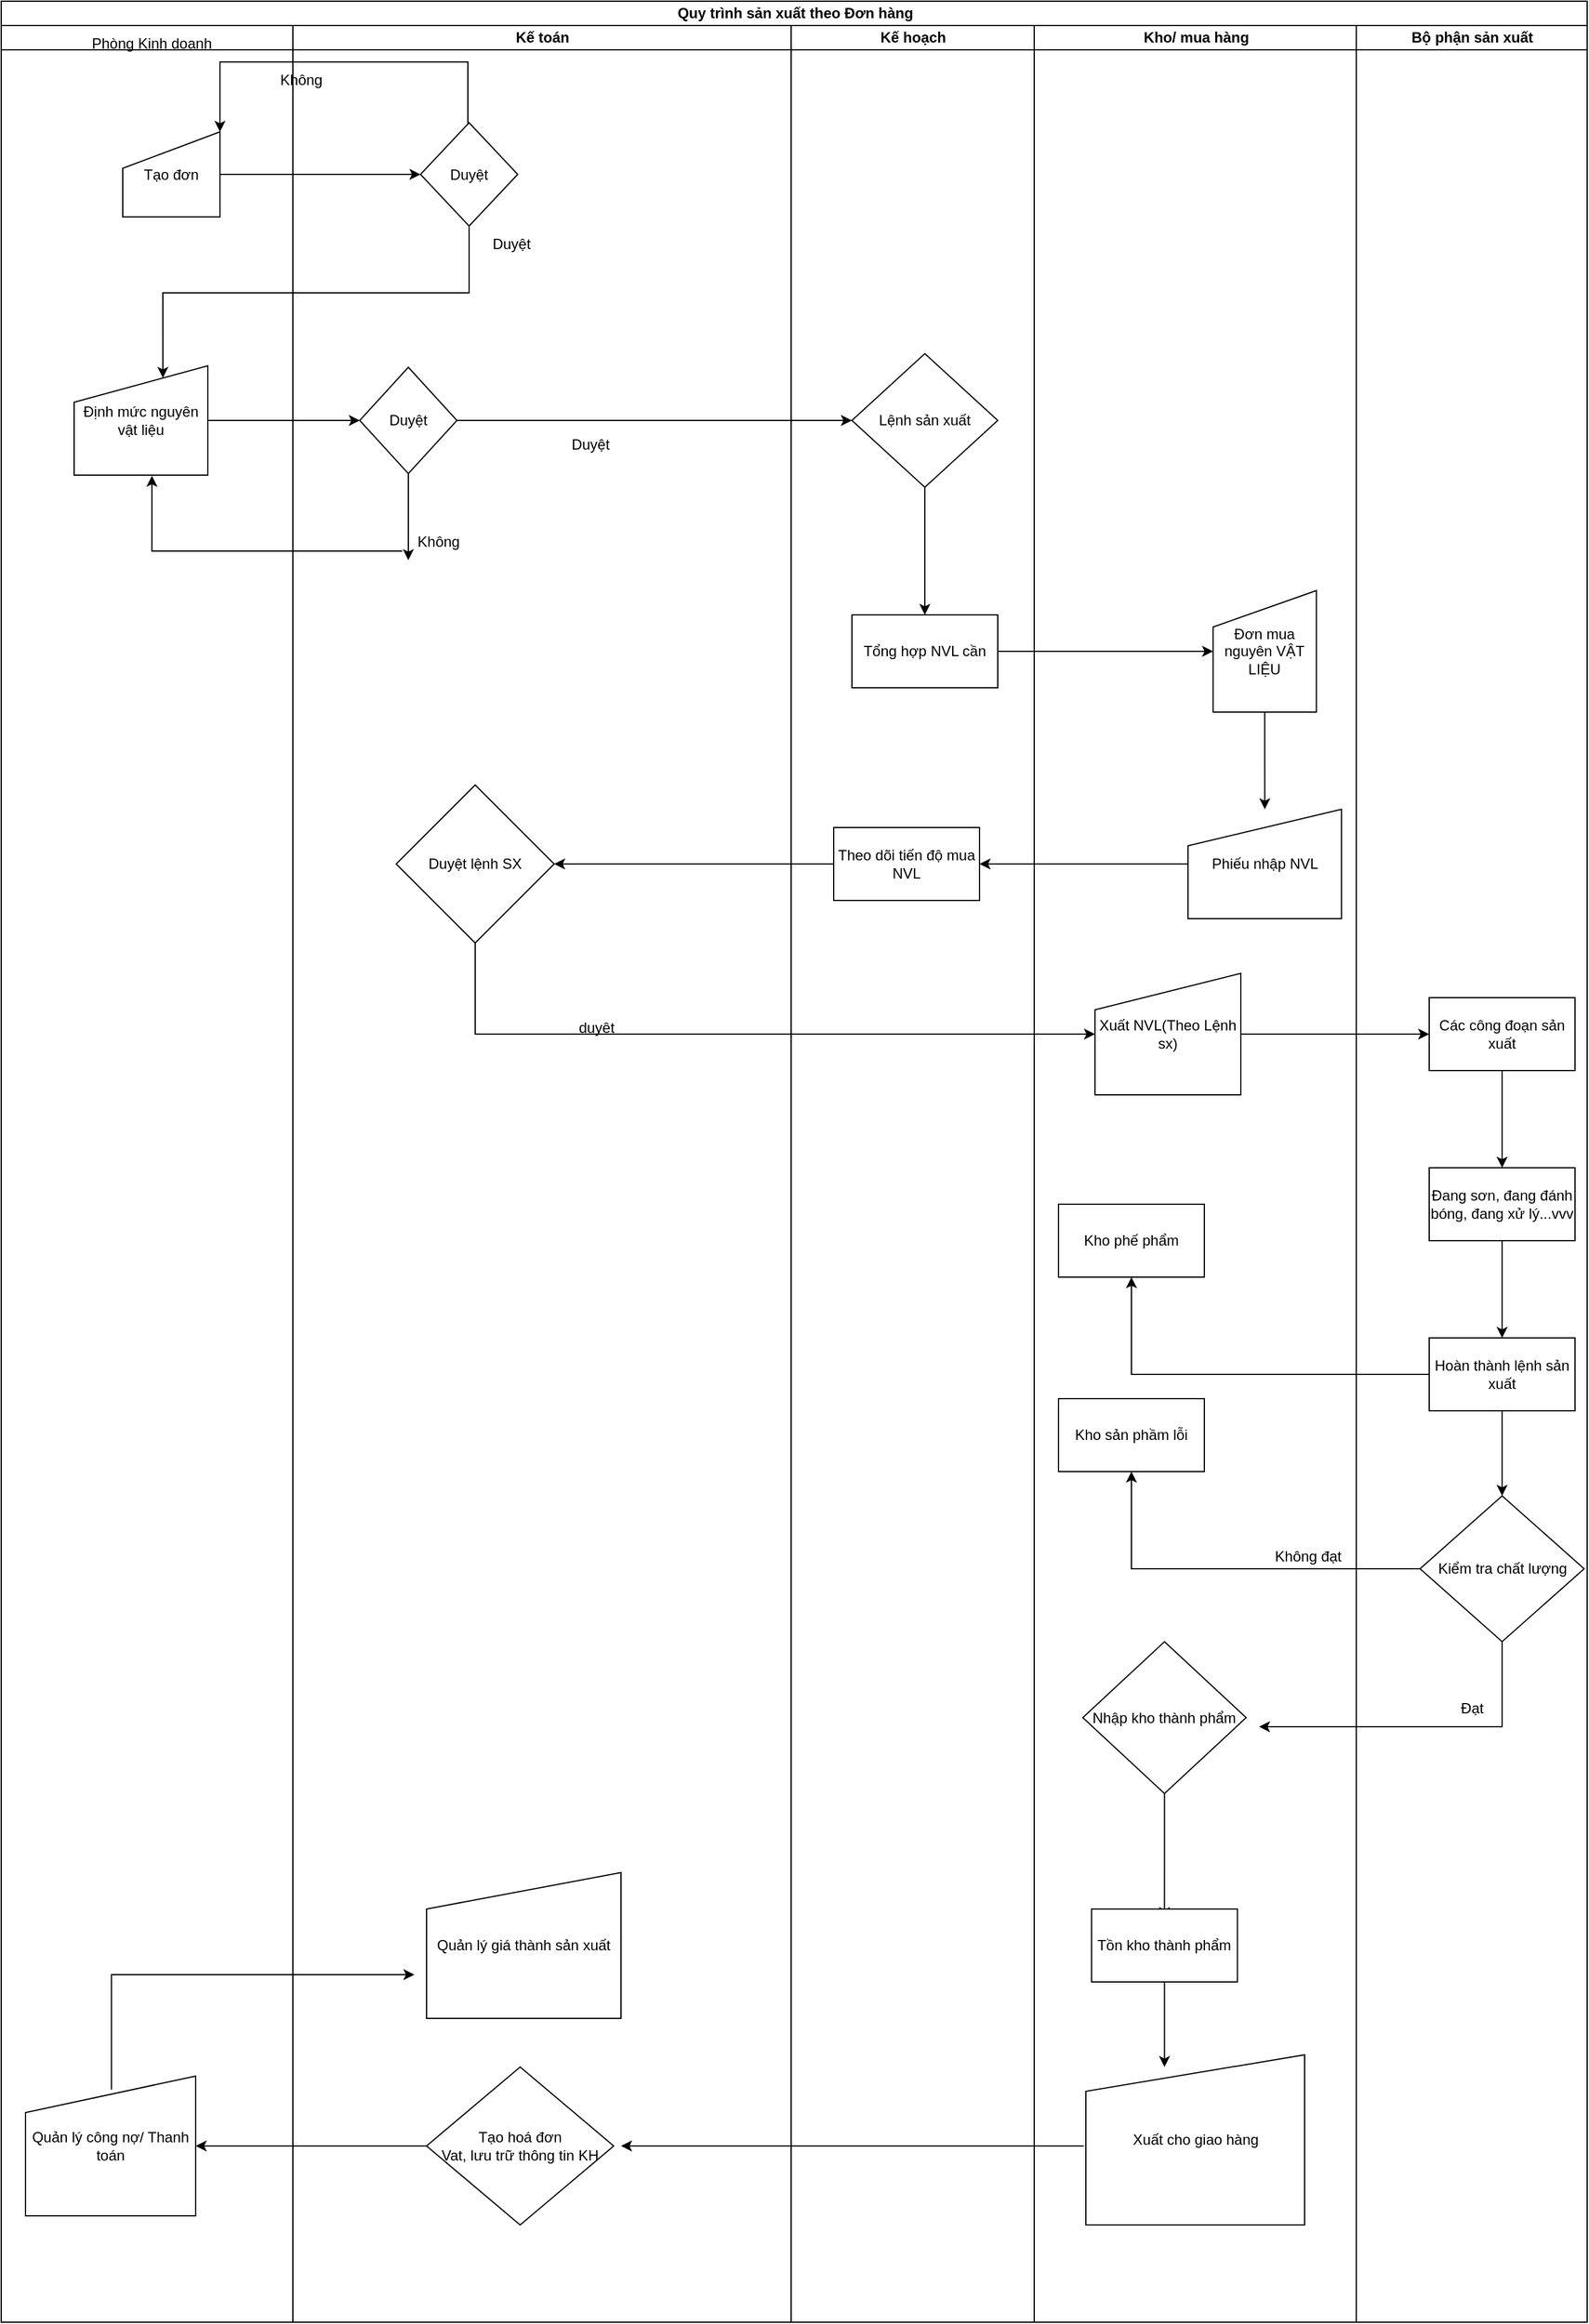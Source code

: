 <mxfile version="20.8.23" type="github">
  <diagram name="Trang-1" id="Dna0exL9Sc0_nZnTrbU0">
    <mxGraphModel dx="2812" dy="2357" grid="1" gridSize="10" guides="1" tooltips="1" connect="1" arrows="1" fold="1" page="1" pageScale="1" pageWidth="827" pageHeight="1169" math="0" shadow="0">
      <root>
        <mxCell id="0" />
        <mxCell id="1" parent="0" />
        <mxCell id="FnkpJSt_Z25aJlGgbgEB-22" value="Quy trình sản xuất theo Đơn hàng" style="swimlane;childLayout=stackLayout;resizeParent=1;resizeParentMax=0;startSize=20;html=1;" vertex="1" parent="1">
          <mxGeometry x="310" y="-1020" width="1305" height="1910" as="geometry" />
        </mxCell>
        <mxCell id="FnkpJSt_Z25aJlGgbgEB-23" value="" style="swimlane;startSize=20;html=1;" vertex="1" parent="FnkpJSt_Z25aJlGgbgEB-22">
          <mxGeometry y="20" width="650" height="1890" as="geometry" />
        </mxCell>
        <mxCell id="FnkpJSt_Z25aJlGgbgEB-28" value="Tạo đơn" style="shape=manualInput;whiteSpace=wrap;html=1;" vertex="1" parent="FnkpJSt_Z25aJlGgbgEB-23">
          <mxGeometry x="100" y="87.5" width="80" height="70" as="geometry" />
        </mxCell>
        <mxCell id="FnkpJSt_Z25aJlGgbgEB-37" value="Định mức nguyên vật liệu" style="shape=manualInput;whiteSpace=wrap;html=1;" vertex="1" parent="FnkpJSt_Z25aJlGgbgEB-23">
          <mxGeometry x="60" y="280" width="110" height="90" as="geometry" />
        </mxCell>
        <mxCell id="FnkpJSt_Z25aJlGgbgEB-24" value="Kế toán" style="swimlane;startSize=20;html=1;" vertex="1" parent="FnkpJSt_Z25aJlGgbgEB-23">
          <mxGeometry x="240" width="410" height="1890" as="geometry" />
        </mxCell>
        <mxCell id="FnkpJSt_Z25aJlGgbgEB-29" value="Duyệt" style="rhombus;whiteSpace=wrap;html=1;" vertex="1" parent="FnkpJSt_Z25aJlGgbgEB-24">
          <mxGeometry x="105" y="80" width="80" height="85" as="geometry" />
        </mxCell>
        <mxCell id="FnkpJSt_Z25aJlGgbgEB-35" value="Không" style="text;html=1;strokeColor=none;fillColor=none;align=center;verticalAlign=middle;whiteSpace=wrap;rounded=0;" vertex="1" parent="FnkpJSt_Z25aJlGgbgEB-24">
          <mxGeometry x="-50" y="30" width="114" height="30" as="geometry" />
        </mxCell>
        <mxCell id="FnkpJSt_Z25aJlGgbgEB-40" value="Duyệt" style="text;html=1;strokeColor=none;fillColor=none;align=center;verticalAlign=middle;whiteSpace=wrap;rounded=0;" vertex="1" parent="FnkpJSt_Z25aJlGgbgEB-24">
          <mxGeometry x="150" y="165" width="60" height="30" as="geometry" />
        </mxCell>
        <mxCell id="FnkpJSt_Z25aJlGgbgEB-114" style="edgeStyle=orthogonalEdgeStyle;rounded=0;orthogonalLoop=1;jettySize=auto;html=1;" edge="1" parent="FnkpJSt_Z25aJlGgbgEB-24" source="FnkpJSt_Z25aJlGgbgEB-44">
          <mxGeometry relative="1" as="geometry">
            <mxPoint x="95" y="440" as="targetPoint" />
          </mxGeometry>
        </mxCell>
        <mxCell id="FnkpJSt_Z25aJlGgbgEB-44" value="Duyệt" style="rhombus;whiteSpace=wrap;html=1;" vertex="1" parent="FnkpJSt_Z25aJlGgbgEB-24">
          <mxGeometry x="55" y="281.25" width="80" height="87.5" as="geometry" />
        </mxCell>
        <mxCell id="FnkpJSt_Z25aJlGgbgEB-47" value="Không" style="text;html=1;strokeColor=none;fillColor=none;align=center;verticalAlign=middle;whiteSpace=wrap;rounded=0;" vertex="1" parent="FnkpJSt_Z25aJlGgbgEB-24">
          <mxGeometry x="90" y="410" width="60" height="30" as="geometry" />
        </mxCell>
        <mxCell id="FnkpJSt_Z25aJlGgbgEB-50" value="Duyệt" style="text;html=1;strokeColor=none;fillColor=none;align=center;verticalAlign=middle;whiteSpace=wrap;rounded=0;" vertex="1" parent="FnkpJSt_Z25aJlGgbgEB-24">
          <mxGeometry x="215" y="330" width="60" height="30" as="geometry" />
        </mxCell>
        <mxCell id="FnkpJSt_Z25aJlGgbgEB-60" value="Duyệt lệnh SX" style="rhombus;whiteSpace=wrap;html=1;" vertex="1" parent="FnkpJSt_Z25aJlGgbgEB-24">
          <mxGeometry x="85" y="625" width="130" height="130" as="geometry" />
        </mxCell>
        <mxCell id="FnkpJSt_Z25aJlGgbgEB-97" value="Tạo hoá đơn&lt;br&gt;Vat, lưu trữ thông tin KH" style="rhombus;whiteSpace=wrap;html=1;" vertex="1" parent="FnkpJSt_Z25aJlGgbgEB-24">
          <mxGeometry x="110" y="1680" width="154" height="130" as="geometry" />
        </mxCell>
        <mxCell id="FnkpJSt_Z25aJlGgbgEB-102" value="Quản lý giá thành sản xuất&lt;br&gt;" style="shape=manualInput;whiteSpace=wrap;html=1;" vertex="1" parent="FnkpJSt_Z25aJlGgbgEB-24">
          <mxGeometry x="110" y="1520" width="160" height="120" as="geometry" />
        </mxCell>
        <mxCell id="FnkpJSt_Z25aJlGgbgEB-30" value="" style="edgeStyle=orthogonalEdgeStyle;rounded=0;orthogonalLoop=1;jettySize=auto;html=1;" edge="1" parent="FnkpJSt_Z25aJlGgbgEB-23" source="FnkpJSt_Z25aJlGgbgEB-28" target="FnkpJSt_Z25aJlGgbgEB-29">
          <mxGeometry relative="1" as="geometry" />
        </mxCell>
        <mxCell id="FnkpJSt_Z25aJlGgbgEB-33" style="edgeStyle=orthogonalEdgeStyle;rounded=0;orthogonalLoop=1;jettySize=auto;html=1;exitX=0.5;exitY=0;exitDx=0;exitDy=0;entryX=1;entryY=0;entryDx=0;entryDy=0;" edge="1" parent="FnkpJSt_Z25aJlGgbgEB-23" source="FnkpJSt_Z25aJlGgbgEB-29" target="FnkpJSt_Z25aJlGgbgEB-28">
          <mxGeometry relative="1" as="geometry">
            <mxPoint x="160" y="30" as="targetPoint" />
            <Array as="points">
              <mxPoint x="384" y="30" />
              <mxPoint x="180" y="30" />
            </Array>
          </mxGeometry>
        </mxCell>
        <mxCell id="FnkpJSt_Z25aJlGgbgEB-45" value="" style="edgeStyle=orthogonalEdgeStyle;rounded=0;orthogonalLoop=1;jettySize=auto;html=1;" edge="1" parent="FnkpJSt_Z25aJlGgbgEB-23" source="FnkpJSt_Z25aJlGgbgEB-37" target="FnkpJSt_Z25aJlGgbgEB-44">
          <mxGeometry relative="1" as="geometry" />
        </mxCell>
        <mxCell id="FnkpJSt_Z25aJlGgbgEB-101" style="edgeStyle=orthogonalEdgeStyle;rounded=0;orthogonalLoop=1;jettySize=auto;html=1;exitX=0.505;exitY=0.097;exitDx=0;exitDy=0;exitPerimeter=0;" edge="1" parent="FnkpJSt_Z25aJlGgbgEB-23" source="FnkpJSt_Z25aJlGgbgEB-100">
          <mxGeometry relative="1" as="geometry">
            <mxPoint x="340" y="1604" as="targetPoint" />
            <Array as="points">
              <mxPoint x="91" y="1604" />
            </Array>
          </mxGeometry>
        </mxCell>
        <mxCell id="FnkpJSt_Z25aJlGgbgEB-100" value="Quản lý công nợ/ Thanh toán" style="shape=manualInput;whiteSpace=wrap;html=1;" vertex="1" parent="FnkpJSt_Z25aJlGgbgEB-23">
          <mxGeometry x="20" y="1687.5" width="140" height="115" as="geometry" />
        </mxCell>
        <mxCell id="FnkpJSt_Z25aJlGgbgEB-99" style="edgeStyle=orthogonalEdgeStyle;rounded=0;orthogonalLoop=1;jettySize=auto;html=1;" edge="1" parent="FnkpJSt_Z25aJlGgbgEB-23" source="FnkpJSt_Z25aJlGgbgEB-97" target="FnkpJSt_Z25aJlGgbgEB-100">
          <mxGeometry relative="1" as="geometry">
            <mxPoint x="120" y="1745" as="targetPoint" />
          </mxGeometry>
        </mxCell>
        <mxCell id="FnkpJSt_Z25aJlGgbgEB-109" value="Phòng Kinh doanh" style="text;html=1;strokeColor=none;fillColor=none;align=center;verticalAlign=middle;whiteSpace=wrap;rounded=0;" vertex="1" parent="FnkpJSt_Z25aJlGgbgEB-23">
          <mxGeometry x="54" width="140" height="30" as="geometry" />
        </mxCell>
        <mxCell id="FnkpJSt_Z25aJlGgbgEB-110" style="edgeStyle=orthogonalEdgeStyle;rounded=0;orthogonalLoop=1;jettySize=auto;html=1;entryX=0.664;entryY=0.111;entryDx=0;entryDy=0;entryPerimeter=0;" edge="1" parent="FnkpJSt_Z25aJlGgbgEB-23" source="FnkpJSt_Z25aJlGgbgEB-29" target="FnkpJSt_Z25aJlGgbgEB-37">
          <mxGeometry relative="1" as="geometry">
            <Array as="points">
              <mxPoint x="385" y="220" />
              <mxPoint x="133" y="220" />
            </Array>
          </mxGeometry>
        </mxCell>
        <mxCell id="FnkpJSt_Z25aJlGgbgEB-116" style="edgeStyle=orthogonalEdgeStyle;rounded=0;orthogonalLoop=1;jettySize=auto;html=1;exitX=0;exitY=0.75;exitDx=0;exitDy=0;entryX=0.582;entryY=1.006;entryDx=0;entryDy=0;entryPerimeter=0;" edge="1" parent="FnkpJSt_Z25aJlGgbgEB-23" source="FnkpJSt_Z25aJlGgbgEB-47" target="FnkpJSt_Z25aJlGgbgEB-37">
          <mxGeometry relative="1" as="geometry" />
        </mxCell>
        <mxCell id="FnkpJSt_Z25aJlGgbgEB-25" value="Kế hoạch" style="swimlane;startSize=20;html=1;" vertex="1" parent="FnkpJSt_Z25aJlGgbgEB-22">
          <mxGeometry x="650" y="20" width="200" height="1890" as="geometry" />
        </mxCell>
        <mxCell id="FnkpJSt_Z25aJlGgbgEB-52" value="" style="edgeStyle=orthogonalEdgeStyle;rounded=0;orthogonalLoop=1;jettySize=auto;html=1;" edge="1" parent="FnkpJSt_Z25aJlGgbgEB-25" source="FnkpJSt_Z25aJlGgbgEB-48" target="FnkpJSt_Z25aJlGgbgEB-51">
          <mxGeometry relative="1" as="geometry" />
        </mxCell>
        <mxCell id="FnkpJSt_Z25aJlGgbgEB-48" value="Lệnh sản xuất" style="rhombus;whiteSpace=wrap;html=1;" vertex="1" parent="FnkpJSt_Z25aJlGgbgEB-25">
          <mxGeometry x="50" y="270" width="120" height="110" as="geometry" />
        </mxCell>
        <mxCell id="FnkpJSt_Z25aJlGgbgEB-51" value="Tổng hợp NVL cần" style="whiteSpace=wrap;html=1;" vertex="1" parent="FnkpJSt_Z25aJlGgbgEB-25">
          <mxGeometry x="50" y="485" width="120" height="60" as="geometry" />
        </mxCell>
        <mxCell id="FnkpJSt_Z25aJlGgbgEB-58" value="Theo dõi tiến độ mua NVL" style="whiteSpace=wrap;html=1;" vertex="1" parent="FnkpJSt_Z25aJlGgbgEB-25">
          <mxGeometry x="35" y="660" width="120" height="60" as="geometry" />
        </mxCell>
        <mxCell id="FnkpJSt_Z25aJlGgbgEB-26" value="Kho/ mua hàng" style="swimlane;startSize=20;html=1;" vertex="1" parent="FnkpJSt_Z25aJlGgbgEB-22">
          <mxGeometry x="850" y="20" width="265" height="1890" as="geometry" />
        </mxCell>
        <mxCell id="FnkpJSt_Z25aJlGgbgEB-55" value="" style="edgeStyle=orthogonalEdgeStyle;rounded=0;orthogonalLoop=1;jettySize=auto;html=1;" edge="1" parent="FnkpJSt_Z25aJlGgbgEB-26" source="FnkpJSt_Z25aJlGgbgEB-53" target="FnkpJSt_Z25aJlGgbgEB-54">
          <mxGeometry relative="1" as="geometry" />
        </mxCell>
        <mxCell id="FnkpJSt_Z25aJlGgbgEB-53" value="Đơn mua nguyên VẬT LIỆU" style="shape=manualInput;whiteSpace=wrap;html=1;" vertex="1" parent="FnkpJSt_Z25aJlGgbgEB-26">
          <mxGeometry x="147.19" y="465" width="85" height="100" as="geometry" />
        </mxCell>
        <mxCell id="FnkpJSt_Z25aJlGgbgEB-54" value="Phiếu nhập NVL" style="shape=manualInput;whiteSpace=wrap;html=1;" vertex="1" parent="FnkpJSt_Z25aJlGgbgEB-26">
          <mxGeometry x="126.56" y="645" width="126.25" height="90" as="geometry" />
        </mxCell>
        <mxCell id="FnkpJSt_Z25aJlGgbgEB-63" value="Xuất NVL(Theo Lệnh sx)" style="shape=manualInput;whiteSpace=wrap;html=1;" vertex="1" parent="FnkpJSt_Z25aJlGgbgEB-26">
          <mxGeometry x="50" y="780" width="120" height="100" as="geometry" />
        </mxCell>
        <mxCell id="FnkpJSt_Z25aJlGgbgEB-78" value="Kho sản phầm lỗi" style="whiteSpace=wrap;html=1;" vertex="1" parent="FnkpJSt_Z25aJlGgbgEB-26">
          <mxGeometry x="20.0" y="1130" width="120" height="60" as="geometry" />
        </mxCell>
        <mxCell id="FnkpJSt_Z25aJlGgbgEB-81" value="Kho phế phẩm" style="rounded=0;whiteSpace=wrap;html=1;" vertex="1" parent="FnkpJSt_Z25aJlGgbgEB-26">
          <mxGeometry x="20" y="970" width="120" height="60" as="geometry" />
        </mxCell>
        <mxCell id="FnkpJSt_Z25aJlGgbgEB-89" value="" style="edgeStyle=orthogonalEdgeStyle;rounded=0;orthogonalLoop=1;jettySize=auto;html=1;" edge="1" parent="FnkpJSt_Z25aJlGgbgEB-26" source="FnkpJSt_Z25aJlGgbgEB-86">
          <mxGeometry relative="1" as="geometry">
            <mxPoint x="107.19" y="1557.5" as="targetPoint" />
          </mxGeometry>
        </mxCell>
        <mxCell id="FnkpJSt_Z25aJlGgbgEB-86" value="Nhập kho thành phẩm" style="rhombus;whiteSpace=wrap;html=1;" vertex="1" parent="FnkpJSt_Z25aJlGgbgEB-26">
          <mxGeometry x="40" y="1330" width="134.38" height="125" as="geometry" />
        </mxCell>
        <mxCell id="FnkpJSt_Z25aJlGgbgEB-82" value="Không đạt" style="text;html=1;align=center;verticalAlign=middle;resizable=0;points=[];autosize=1;strokeColor=none;fillColor=none;" vertex="1" parent="FnkpJSt_Z25aJlGgbgEB-26">
          <mxGeometry x="185" y="1245" width="80" height="30" as="geometry" />
        </mxCell>
        <mxCell id="FnkpJSt_Z25aJlGgbgEB-94" value="" style="edgeStyle=orthogonalEdgeStyle;rounded=0;orthogonalLoop=1;jettySize=auto;html=1;" edge="1" parent="FnkpJSt_Z25aJlGgbgEB-26" source="FnkpJSt_Z25aJlGgbgEB-92">
          <mxGeometry relative="1" as="geometry">
            <mxPoint x="107.2" y="1680.015" as="targetPoint" />
          </mxGeometry>
        </mxCell>
        <mxCell id="FnkpJSt_Z25aJlGgbgEB-92" value="Tồn kho thành phẩm" style="rounded=0;whiteSpace=wrap;html=1;" vertex="1" parent="FnkpJSt_Z25aJlGgbgEB-26">
          <mxGeometry x="47.19" y="1550" width="120" height="60" as="geometry" />
        </mxCell>
        <mxCell id="FnkpJSt_Z25aJlGgbgEB-95" style="edgeStyle=orthogonalEdgeStyle;rounded=0;orthogonalLoop=1;jettySize=auto;html=1;" edge="1" parent="FnkpJSt_Z25aJlGgbgEB-26">
          <mxGeometry relative="1" as="geometry">
            <mxPoint x="-340" y="1745" as="targetPoint" />
            <mxPoint x="40.78" y="1745" as="sourcePoint" />
          </mxGeometry>
        </mxCell>
        <mxCell id="FnkpJSt_Z25aJlGgbgEB-98" value="Xuất cho giao hàng" style="shape=manualInput;whiteSpace=wrap;html=1;" vertex="1" parent="FnkpJSt_Z25aJlGgbgEB-26">
          <mxGeometry x="42.5" y="1670" width="180" height="140" as="geometry" />
        </mxCell>
        <mxCell id="FnkpJSt_Z25aJlGgbgEB-27" value="Bộ phận sản xuất" style="swimlane;startSize=20;html=1;" vertex="1" parent="FnkpJSt_Z25aJlGgbgEB-22">
          <mxGeometry x="1115" y="20" width="190" height="1890" as="geometry" />
        </mxCell>
        <mxCell id="FnkpJSt_Z25aJlGgbgEB-67" value="" style="edgeStyle=orthogonalEdgeStyle;rounded=0;orthogonalLoop=1;jettySize=auto;html=1;" edge="1" parent="FnkpJSt_Z25aJlGgbgEB-27" source="FnkpJSt_Z25aJlGgbgEB-64" target="FnkpJSt_Z25aJlGgbgEB-66">
          <mxGeometry relative="1" as="geometry" />
        </mxCell>
        <mxCell id="FnkpJSt_Z25aJlGgbgEB-64" value="Các công đoạn sản xuất" style="whiteSpace=wrap;html=1;" vertex="1" parent="FnkpJSt_Z25aJlGgbgEB-27">
          <mxGeometry x="60" y="800" width="120" height="60" as="geometry" />
        </mxCell>
        <mxCell id="FnkpJSt_Z25aJlGgbgEB-69" value="" style="edgeStyle=orthogonalEdgeStyle;rounded=0;orthogonalLoop=1;jettySize=auto;html=1;" edge="1" parent="FnkpJSt_Z25aJlGgbgEB-27" source="FnkpJSt_Z25aJlGgbgEB-66" target="FnkpJSt_Z25aJlGgbgEB-68">
          <mxGeometry relative="1" as="geometry" />
        </mxCell>
        <mxCell id="FnkpJSt_Z25aJlGgbgEB-66" value="Đang sơn, đang đánh bóng, đang xử lý...vvv" style="whiteSpace=wrap;html=1;" vertex="1" parent="FnkpJSt_Z25aJlGgbgEB-27">
          <mxGeometry x="60" y="940" width="120" height="60" as="geometry" />
        </mxCell>
        <mxCell id="FnkpJSt_Z25aJlGgbgEB-77" value="" style="edgeStyle=orthogonalEdgeStyle;rounded=0;orthogonalLoop=1;jettySize=auto;html=1;" edge="1" parent="FnkpJSt_Z25aJlGgbgEB-27" source="FnkpJSt_Z25aJlGgbgEB-68" target="FnkpJSt_Z25aJlGgbgEB-76">
          <mxGeometry relative="1" as="geometry" />
        </mxCell>
        <mxCell id="FnkpJSt_Z25aJlGgbgEB-68" value="Hoàn thành lệnh sản xuất" style="whiteSpace=wrap;html=1;" vertex="1" parent="FnkpJSt_Z25aJlGgbgEB-27">
          <mxGeometry x="60" y="1080" width="120" height="60" as="geometry" />
        </mxCell>
        <mxCell id="FnkpJSt_Z25aJlGgbgEB-83" style="edgeStyle=orthogonalEdgeStyle;rounded=0;orthogonalLoop=1;jettySize=auto;html=1;" edge="1" parent="FnkpJSt_Z25aJlGgbgEB-27" source="FnkpJSt_Z25aJlGgbgEB-76">
          <mxGeometry relative="1" as="geometry">
            <mxPoint x="-80" y="1400" as="targetPoint" />
            <Array as="points">
              <mxPoint x="120" y="1400" />
            </Array>
          </mxGeometry>
        </mxCell>
        <mxCell id="FnkpJSt_Z25aJlGgbgEB-76" value="Kiểm tra chất lượng" style="rhombus;whiteSpace=wrap;html=1;" vertex="1" parent="FnkpJSt_Z25aJlGgbgEB-27">
          <mxGeometry x="52.5" y="1210" width="135" height="120" as="geometry" />
        </mxCell>
        <mxCell id="FnkpJSt_Z25aJlGgbgEB-84" value="Đạt" style="text;html=1;align=center;verticalAlign=middle;resizable=0;points=[];autosize=1;strokeColor=none;fillColor=none;" vertex="1" parent="FnkpJSt_Z25aJlGgbgEB-27">
          <mxGeometry x="75" y="1370" width="40" height="30" as="geometry" />
        </mxCell>
        <mxCell id="FnkpJSt_Z25aJlGgbgEB-49" value="" style="edgeStyle=orthogonalEdgeStyle;rounded=0;orthogonalLoop=1;jettySize=auto;html=1;" edge="1" parent="FnkpJSt_Z25aJlGgbgEB-22" source="FnkpJSt_Z25aJlGgbgEB-44" target="FnkpJSt_Z25aJlGgbgEB-48">
          <mxGeometry relative="1" as="geometry" />
        </mxCell>
        <mxCell id="FnkpJSt_Z25aJlGgbgEB-56" value="" style="edgeStyle=orthogonalEdgeStyle;rounded=0;orthogonalLoop=1;jettySize=auto;html=1;" edge="1" parent="FnkpJSt_Z25aJlGgbgEB-22" source="FnkpJSt_Z25aJlGgbgEB-51" target="FnkpJSt_Z25aJlGgbgEB-53">
          <mxGeometry relative="1" as="geometry" />
        </mxCell>
        <mxCell id="FnkpJSt_Z25aJlGgbgEB-59" value="" style="edgeStyle=orthogonalEdgeStyle;rounded=0;orthogonalLoop=1;jettySize=auto;html=1;" edge="1" parent="FnkpJSt_Z25aJlGgbgEB-22" source="FnkpJSt_Z25aJlGgbgEB-54" target="FnkpJSt_Z25aJlGgbgEB-58">
          <mxGeometry relative="1" as="geometry" />
        </mxCell>
        <mxCell id="FnkpJSt_Z25aJlGgbgEB-61" value="" style="edgeStyle=orthogonalEdgeStyle;rounded=0;orthogonalLoop=1;jettySize=auto;html=1;" edge="1" parent="FnkpJSt_Z25aJlGgbgEB-22" source="FnkpJSt_Z25aJlGgbgEB-58" target="FnkpJSt_Z25aJlGgbgEB-60">
          <mxGeometry relative="1" as="geometry" />
        </mxCell>
        <mxCell id="FnkpJSt_Z25aJlGgbgEB-62" style="edgeStyle=orthogonalEdgeStyle;rounded=0;orthogonalLoop=1;jettySize=auto;html=1;" edge="1" parent="FnkpJSt_Z25aJlGgbgEB-22" source="FnkpJSt_Z25aJlGgbgEB-60" target="FnkpJSt_Z25aJlGgbgEB-63">
          <mxGeometry relative="1" as="geometry">
            <mxPoint x="945" y="850" as="targetPoint" />
            <Array as="points">
              <mxPoint x="390" y="850" />
            </Array>
          </mxGeometry>
        </mxCell>
        <mxCell id="FnkpJSt_Z25aJlGgbgEB-65" value="" style="edgeStyle=orthogonalEdgeStyle;rounded=0;orthogonalLoop=1;jettySize=auto;html=1;" edge="1" parent="FnkpJSt_Z25aJlGgbgEB-22" source="FnkpJSt_Z25aJlGgbgEB-63" target="FnkpJSt_Z25aJlGgbgEB-64">
          <mxGeometry relative="1" as="geometry" />
        </mxCell>
        <mxCell id="FnkpJSt_Z25aJlGgbgEB-79" value="" style="edgeStyle=orthogonalEdgeStyle;rounded=0;orthogonalLoop=1;jettySize=auto;html=1;" edge="1" parent="FnkpJSt_Z25aJlGgbgEB-22" source="FnkpJSt_Z25aJlGgbgEB-76" target="FnkpJSt_Z25aJlGgbgEB-78">
          <mxGeometry relative="1" as="geometry" />
        </mxCell>
        <mxCell id="FnkpJSt_Z25aJlGgbgEB-80" value="" style="edgeStyle=orthogonalEdgeStyle;rounded=0;orthogonalLoop=1;jettySize=auto;html=1;" edge="1" parent="FnkpJSt_Z25aJlGgbgEB-22" source="FnkpJSt_Z25aJlGgbgEB-68" target="FnkpJSt_Z25aJlGgbgEB-81">
          <mxGeometry relative="1" as="geometry">
            <mxPoint x="1130" y="1050" as="targetPoint" />
          </mxGeometry>
        </mxCell>
        <mxCell id="FnkpJSt_Z25aJlGgbgEB-108" value="duyệt" style="text;html=1;strokeColor=none;fillColor=none;align=center;verticalAlign=middle;whiteSpace=wrap;rounded=0;" vertex="1" parent="1">
          <mxGeometry x="770" y="-190" width="60" height="30" as="geometry" />
        </mxCell>
      </root>
    </mxGraphModel>
  </diagram>
</mxfile>
